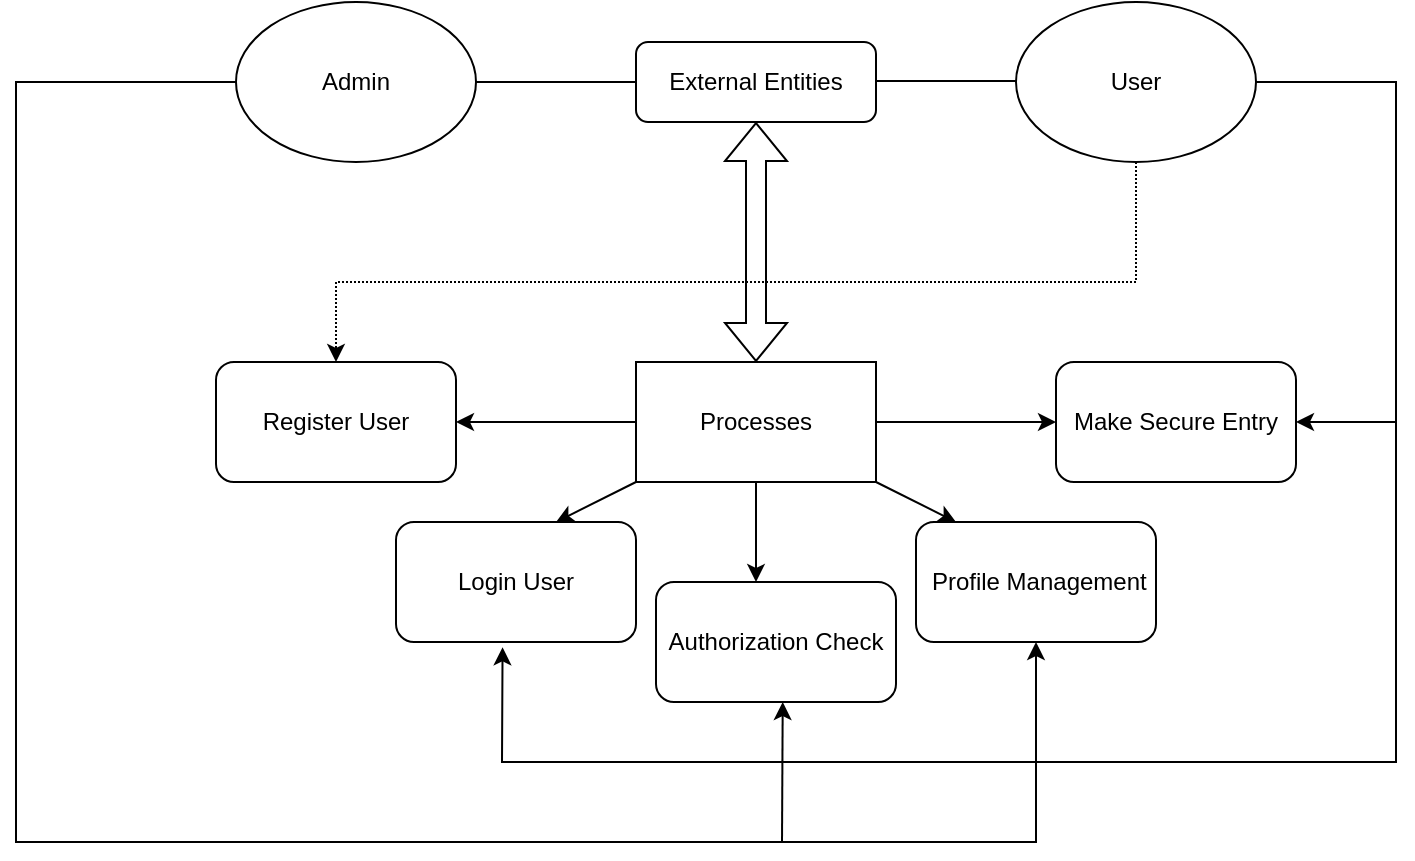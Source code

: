<mxfile version="24.7.12">
  <diagram id="C5RBs43oDa-KdzZeNtuy" name="Page-1">
    <mxGraphModel dx="794" dy="420" grid="1" gridSize="10" guides="1" tooltips="1" connect="1" arrows="1" fold="1" page="1" pageScale="1" pageWidth="827" pageHeight="1169" math="0" shadow="0">
      <root>
        <mxCell id="WIyWlLk6GJQsqaUBKTNV-0" />
        <mxCell id="WIyWlLk6GJQsqaUBKTNV-1" parent="WIyWlLk6GJQsqaUBKTNV-0" />
        <mxCell id="WIyWlLk6GJQsqaUBKTNV-3" value="External Entities" style="rounded=1;whiteSpace=wrap;html=1;fontSize=12;glass=0;strokeWidth=1;shadow=0;" parent="WIyWlLk6GJQsqaUBKTNV-1" vertex="1">
          <mxGeometry x="400" y="80" width="120" height="40" as="geometry" />
        </mxCell>
        <mxCell id="eRjeKOysso2R_NTOHrU2-0" value="" style="endArrow=none;html=1;rounded=0;entryX=1;entryY=0.5;entryDx=0;entryDy=0;" edge="1" parent="WIyWlLk6GJQsqaUBKTNV-1">
          <mxGeometry width="50" height="50" relative="1" as="geometry">
            <mxPoint x="590" y="99.5" as="sourcePoint" />
            <mxPoint x="520" y="99.5" as="targetPoint" />
          </mxGeometry>
        </mxCell>
        <mxCell id="eRjeKOysso2R_NTOHrU2-2" value="" style="endArrow=none;html=1;rounded=0;entryX=0;entryY=0.5;entryDx=0;entryDy=0;" edge="1" parent="WIyWlLk6GJQsqaUBKTNV-1" target="WIyWlLk6GJQsqaUBKTNV-3">
          <mxGeometry width="50" height="50" relative="1" as="geometry">
            <mxPoint x="320" y="100" as="sourcePoint" />
            <mxPoint x="160" y="100" as="targetPoint" />
          </mxGeometry>
        </mxCell>
        <mxCell id="eRjeKOysso2R_NTOHrU2-7" value="Admin" style="ellipse;whiteSpace=wrap;html=1;" vertex="1" parent="WIyWlLk6GJQsqaUBKTNV-1">
          <mxGeometry x="200" y="60" width="120" height="80" as="geometry" />
        </mxCell>
        <mxCell id="eRjeKOysso2R_NTOHrU2-8" value="User" style="ellipse;whiteSpace=wrap;html=1;" vertex="1" parent="WIyWlLk6GJQsqaUBKTNV-1">
          <mxGeometry x="590" y="60" width="120" height="80" as="geometry" />
        </mxCell>
        <mxCell id="eRjeKOysso2R_NTOHrU2-9" value="Processes" style="rounded=0;whiteSpace=wrap;html=1;" vertex="1" parent="WIyWlLk6GJQsqaUBKTNV-1">
          <mxGeometry x="400" y="240" width="120" height="60" as="geometry" />
        </mxCell>
        <mxCell id="eRjeKOysso2R_NTOHrU2-10" value="" style="shape=flexArrow;endArrow=classic;startArrow=classic;html=1;rounded=0;entryX=0.5;entryY=1;entryDx=0;entryDy=0;exitX=0.5;exitY=0;exitDx=0;exitDy=0;" edge="1" parent="WIyWlLk6GJQsqaUBKTNV-1" source="eRjeKOysso2R_NTOHrU2-9" target="WIyWlLk6GJQsqaUBKTNV-3">
          <mxGeometry width="100" height="100" relative="1" as="geometry">
            <mxPoint x="510" y="380" as="sourcePoint" />
            <mxPoint x="510" y="310" as="targetPoint" />
          </mxGeometry>
        </mxCell>
        <mxCell id="eRjeKOysso2R_NTOHrU2-11" value="" style="endArrow=classic;html=1;rounded=0;exitX=0;exitY=0.5;exitDx=0;exitDy=0;entryX=1;entryY=0.5;entryDx=0;entryDy=0;" edge="1" parent="WIyWlLk6GJQsqaUBKTNV-1" source="eRjeKOysso2R_NTOHrU2-9" target="eRjeKOysso2R_NTOHrU2-18">
          <mxGeometry width="50" height="50" relative="1" as="geometry">
            <mxPoint x="380" y="250" as="sourcePoint" />
            <mxPoint x="320" y="210" as="targetPoint" />
            <Array as="points" />
          </mxGeometry>
        </mxCell>
        <mxCell id="eRjeKOysso2R_NTOHrU2-13" value="" style="endArrow=classic;html=1;rounded=0;exitX=0;exitY=1;exitDx=0;exitDy=0;" edge="1" parent="WIyWlLk6GJQsqaUBKTNV-1" source="eRjeKOysso2R_NTOHrU2-9">
          <mxGeometry width="50" height="50" relative="1" as="geometry">
            <mxPoint x="380" y="250" as="sourcePoint" />
            <mxPoint x="360" y="320" as="targetPoint" />
          </mxGeometry>
        </mxCell>
        <mxCell id="eRjeKOysso2R_NTOHrU2-14" value="" style="endArrow=classic;html=1;rounded=0;exitX=0.5;exitY=1;exitDx=0;exitDy=0;" edge="1" parent="WIyWlLk6GJQsqaUBKTNV-1" source="eRjeKOysso2R_NTOHrU2-9">
          <mxGeometry width="50" height="50" relative="1" as="geometry">
            <mxPoint x="380" y="250" as="sourcePoint" />
            <mxPoint x="460" y="350" as="targetPoint" />
          </mxGeometry>
        </mxCell>
        <mxCell id="eRjeKOysso2R_NTOHrU2-15" value="" style="endArrow=classic;html=1;rounded=0;exitX=1;exitY=1;exitDx=0;exitDy=0;" edge="1" parent="WIyWlLk6GJQsqaUBKTNV-1" source="eRjeKOysso2R_NTOHrU2-9">
          <mxGeometry width="50" height="50" relative="1" as="geometry">
            <mxPoint x="380" y="250" as="sourcePoint" />
            <mxPoint x="560" y="320" as="targetPoint" />
          </mxGeometry>
        </mxCell>
        <mxCell id="eRjeKOysso2R_NTOHrU2-16" value="" style="endArrow=classic;html=1;rounded=0;exitX=1;exitY=0.5;exitDx=0;exitDy=0;entryX=0;entryY=0.5;entryDx=0;entryDy=0;" edge="1" parent="WIyWlLk6GJQsqaUBKTNV-1" source="eRjeKOysso2R_NTOHrU2-9" target="eRjeKOysso2R_NTOHrU2-22">
          <mxGeometry width="50" height="50" relative="1" as="geometry">
            <mxPoint x="380" y="250" as="sourcePoint" />
            <mxPoint x="600" y="210" as="targetPoint" />
          </mxGeometry>
        </mxCell>
        <mxCell id="eRjeKOysso2R_NTOHrU2-18" value="Register User" style="rounded=1;whiteSpace=wrap;html=1;" vertex="1" parent="WIyWlLk6GJQsqaUBKTNV-1">
          <mxGeometry x="190" y="240" width="120" height="60" as="geometry" />
        </mxCell>
        <mxCell id="eRjeKOysso2R_NTOHrU2-19" value="Login User" style="rounded=1;whiteSpace=wrap;html=1;" vertex="1" parent="WIyWlLk6GJQsqaUBKTNV-1">
          <mxGeometry x="280" y="320" width="120" height="60" as="geometry" />
        </mxCell>
        <mxCell id="eRjeKOysso2R_NTOHrU2-20" value="Authorization Check" style="rounded=1;whiteSpace=wrap;html=1;" vertex="1" parent="WIyWlLk6GJQsqaUBKTNV-1">
          <mxGeometry x="410" y="350" width="120" height="60" as="geometry" />
        </mxCell>
        <mxCell id="eRjeKOysso2R_NTOHrU2-21" value="&amp;nbsp;Profile Management" style="rounded=1;whiteSpace=wrap;html=1;" vertex="1" parent="WIyWlLk6GJQsqaUBKTNV-1">
          <mxGeometry x="540" y="320" width="120" height="60" as="geometry" />
        </mxCell>
        <mxCell id="eRjeKOysso2R_NTOHrU2-22" value="Make Secure Entry" style="rounded=1;whiteSpace=wrap;html=1;" vertex="1" parent="WIyWlLk6GJQsqaUBKTNV-1">
          <mxGeometry x="610" y="240" width="120" height="60" as="geometry" />
        </mxCell>
        <mxCell id="eRjeKOysso2R_NTOHrU2-24" value="" style="endArrow=classic;html=1;rounded=0;exitX=0;exitY=0.5;exitDx=0;exitDy=0;entryX=0.5;entryY=1;entryDx=0;entryDy=0;" edge="1" parent="WIyWlLk6GJQsqaUBKTNV-1" source="eRjeKOysso2R_NTOHrU2-7" target="eRjeKOysso2R_NTOHrU2-21">
          <mxGeometry width="50" height="50" relative="1" as="geometry">
            <mxPoint x="380" y="250" as="sourcePoint" />
            <mxPoint x="120" y="100" as="targetPoint" />
            <Array as="points">
              <mxPoint x="90" y="100" />
              <mxPoint x="90" y="480" />
              <mxPoint x="350" y="480" />
              <mxPoint x="600" y="480" />
            </Array>
          </mxGeometry>
        </mxCell>
        <mxCell id="eRjeKOysso2R_NTOHrU2-26" value="" style="endArrow=classic;html=1;rounded=0;entryX=0.528;entryY=1.122;entryDx=0;entryDy=0;entryPerimeter=0;" edge="1" parent="WIyWlLk6GJQsqaUBKTNV-1">
          <mxGeometry width="50" height="50" relative="1" as="geometry">
            <mxPoint x="473" y="480" as="sourcePoint" />
            <mxPoint x="473.36" y="410.0" as="targetPoint" />
          </mxGeometry>
        </mxCell>
        <mxCell id="eRjeKOysso2R_NTOHrU2-27" value="" style="endArrow=classic;html=1;rounded=0;exitX=1;exitY=0.5;exitDx=0;exitDy=0;entryX=1;entryY=0.5;entryDx=0;entryDy=0;" edge="1" parent="WIyWlLk6GJQsqaUBKTNV-1" source="eRjeKOysso2R_NTOHrU2-8" target="eRjeKOysso2R_NTOHrU2-22">
          <mxGeometry width="50" height="50" relative="1" as="geometry">
            <mxPoint x="380" y="180" as="sourcePoint" />
            <mxPoint x="780" y="280" as="targetPoint" />
            <Array as="points">
              <mxPoint x="780" y="100" />
              <mxPoint x="780" y="270" />
            </Array>
          </mxGeometry>
        </mxCell>
        <mxCell id="eRjeKOysso2R_NTOHrU2-28" value="" style="endArrow=classic;html=1;rounded=0;entryX=0.444;entryY=1.044;entryDx=0;entryDy=0;entryPerimeter=0;" edge="1" parent="WIyWlLk6GJQsqaUBKTNV-1" target="eRjeKOysso2R_NTOHrU2-19">
          <mxGeometry width="50" height="50" relative="1" as="geometry">
            <mxPoint x="780" y="270" as="sourcePoint" />
            <mxPoint x="470" y="300" as="targetPoint" />
            <Array as="points">
              <mxPoint x="780" y="440" />
              <mxPoint x="560" y="440" />
              <mxPoint x="333" y="440" />
            </Array>
          </mxGeometry>
        </mxCell>
        <mxCell id="eRjeKOysso2R_NTOHrU2-29" value="" style="endArrow=classic;html=1;rounded=0;exitX=0.5;exitY=1;exitDx=0;exitDy=0;entryX=0.5;entryY=0;entryDx=0;entryDy=0;dashed=1;dashPattern=1 1;" edge="1" parent="WIyWlLk6GJQsqaUBKTNV-1" source="eRjeKOysso2R_NTOHrU2-8" target="eRjeKOysso2R_NTOHrU2-18">
          <mxGeometry width="50" height="50" relative="1" as="geometry">
            <mxPoint x="420" y="190" as="sourcePoint" />
            <mxPoint x="470" y="140" as="targetPoint" />
            <Array as="points">
              <mxPoint x="650" y="200" />
              <mxPoint x="250" y="200" />
            </Array>
          </mxGeometry>
        </mxCell>
      </root>
    </mxGraphModel>
  </diagram>
</mxfile>
